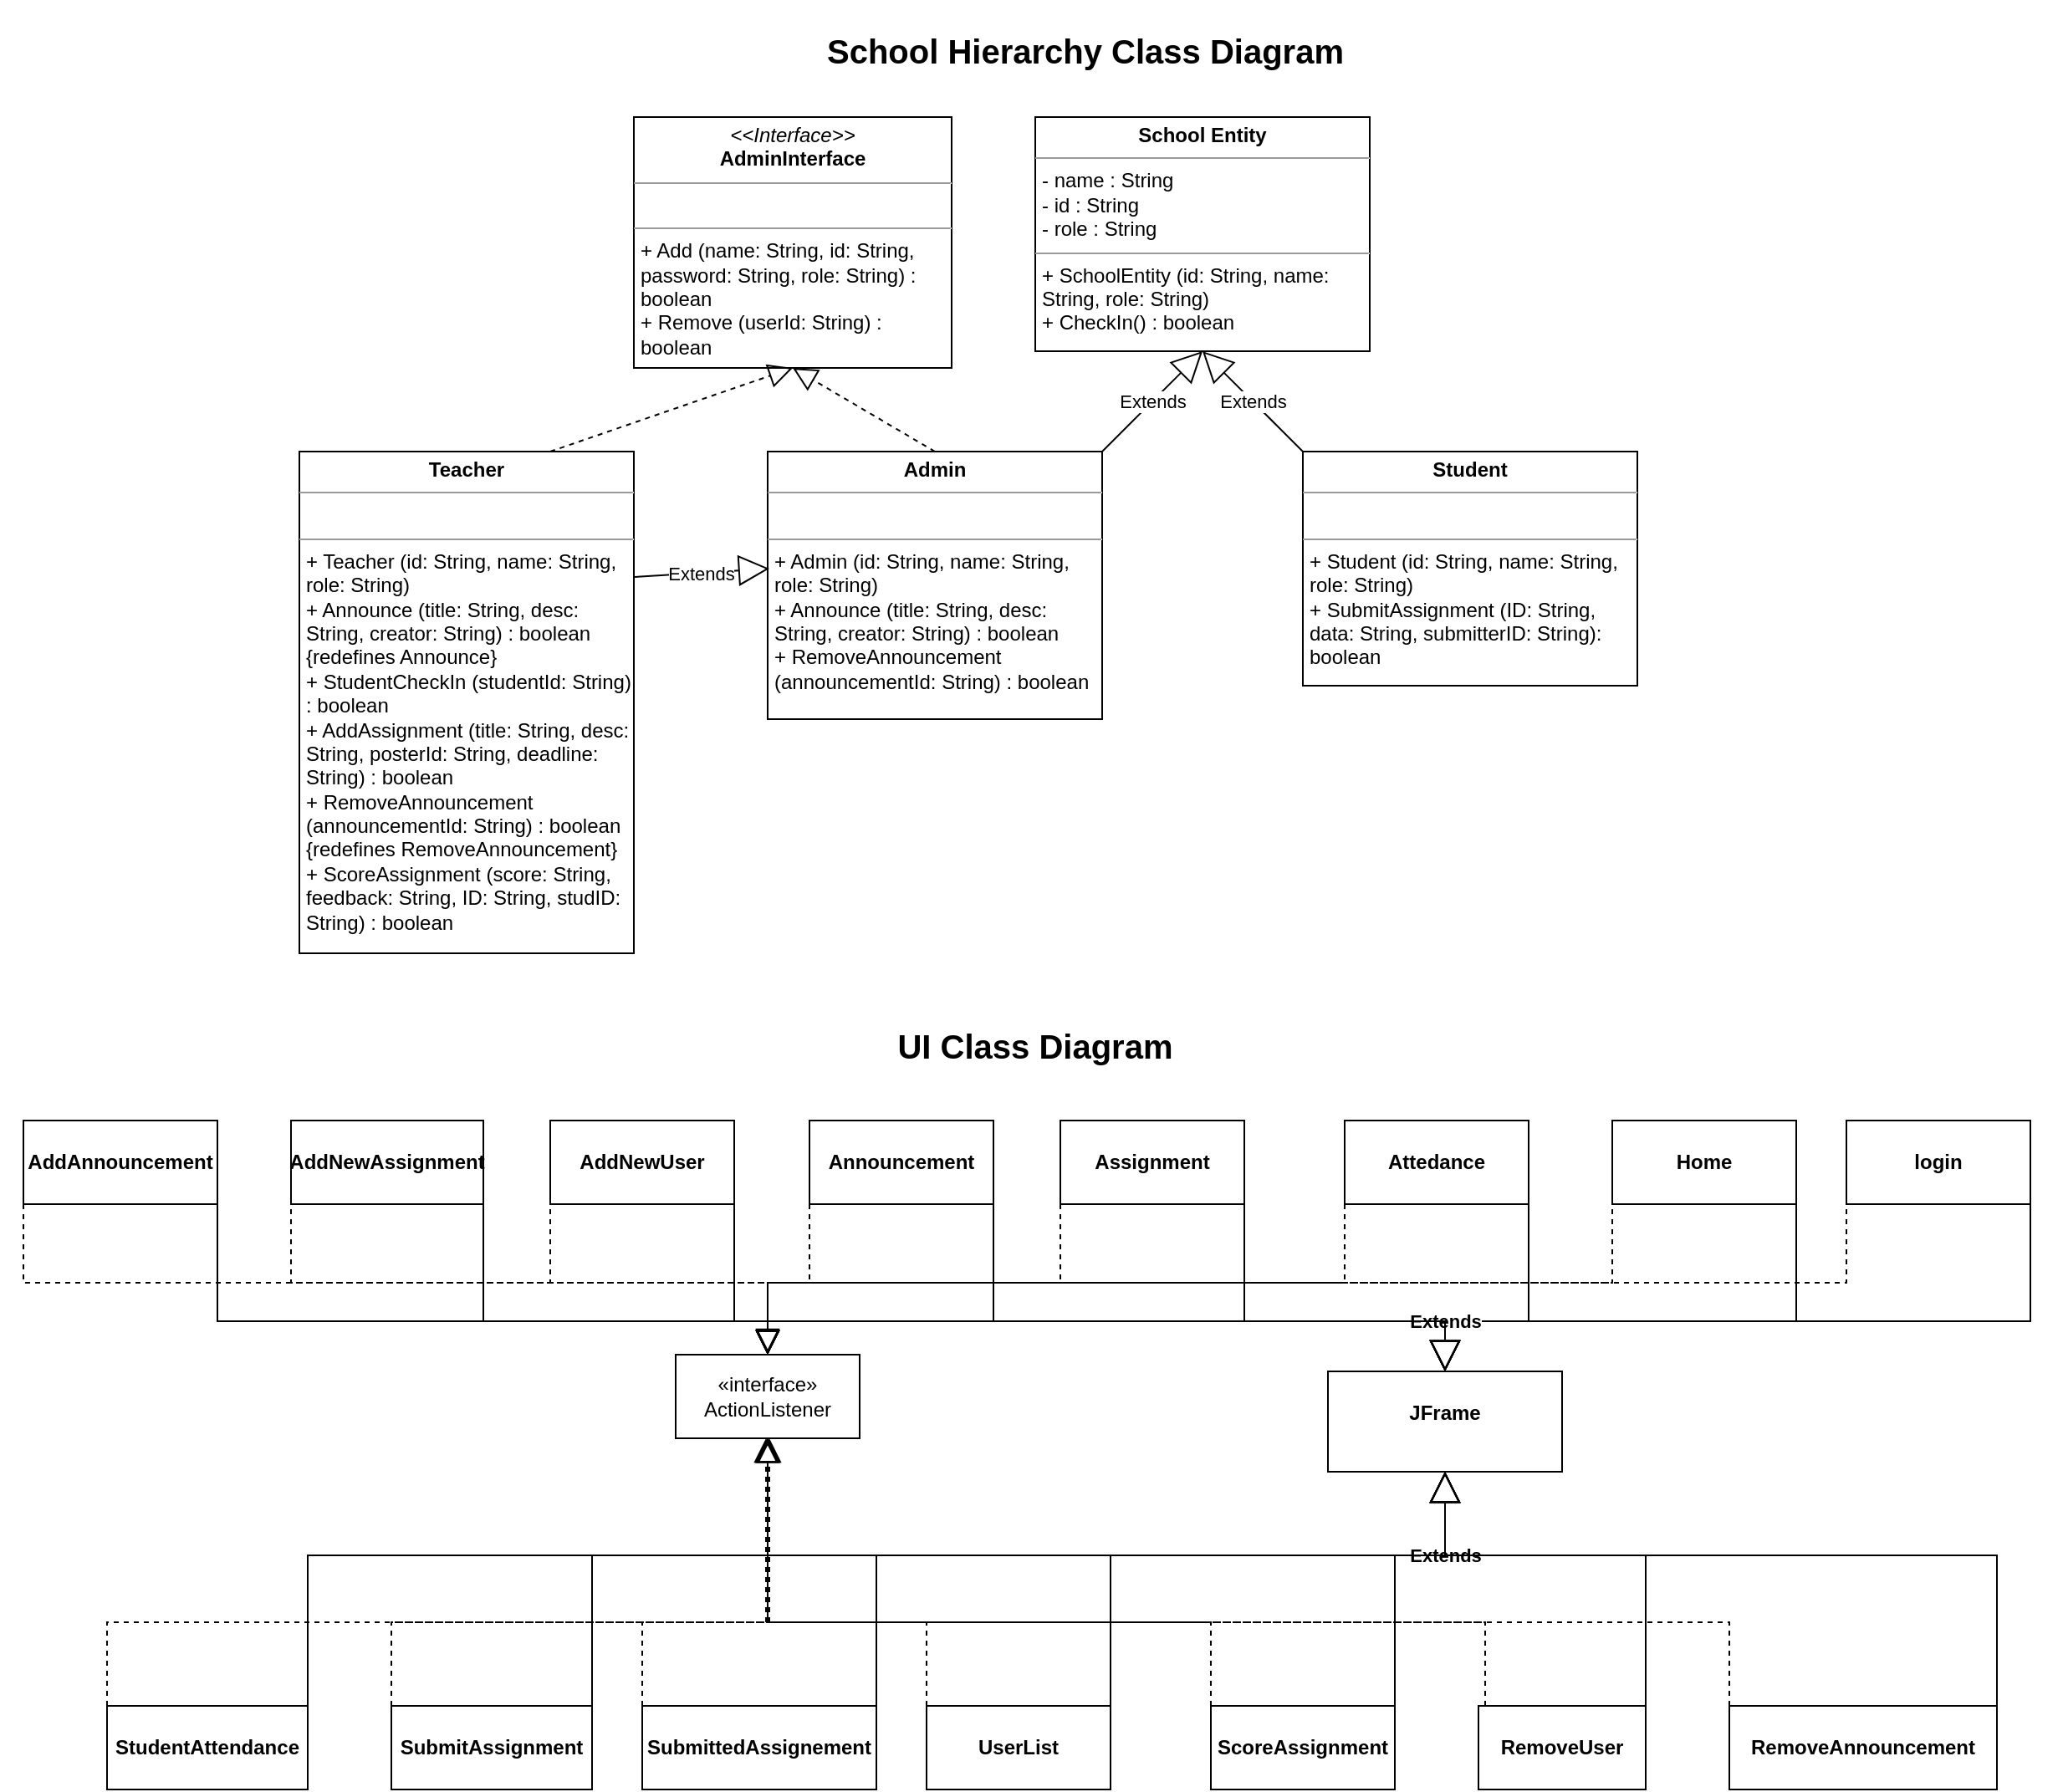 <mxfile version="21.2.9" type="device">
  <diagram name="Page-1" id="VX3tXjpaGK2K5c025x0M">
    <mxGraphModel dx="2562" dy="1178" grid="1" gridSize="10" guides="1" tooltips="1" connect="1" arrows="1" fold="1" page="1" pageScale="1" pageWidth="827" pageHeight="1169" math="0" shadow="0">
      <root>
        <mxCell id="0" />
        <mxCell id="1" parent="0" />
        <mxCell id="Etq4UHucQwQJqIpz8_BF-20" value="&lt;p style=&quot;margin:0px;margin-top:4px;text-align:center;&quot;&gt;&lt;b&gt;School Entity&lt;/b&gt;&lt;/p&gt;&lt;hr size=&quot;1&quot;&gt;&lt;p style=&quot;margin:0px;margin-left:4px;&quot;&gt;- name : String&lt;/p&gt;&lt;p style=&quot;margin:0px;margin-left:4px;&quot;&gt;- id : String&lt;/p&gt;&lt;p style=&quot;margin:0px;margin-left:4px;&quot;&gt;- role : String&lt;/p&gt;&lt;hr size=&quot;1&quot;&gt;&lt;p style=&quot;margin:0px;margin-left:4px;&quot;&gt;+ SchoolEntity (id: String, name: String, role: String)&amp;nbsp;&lt;/p&gt;&lt;p style=&quot;margin:0px;margin-left:4px;&quot;&gt;+ CheckIn() : boolean&lt;/p&gt;" style="verticalAlign=top;align=left;overflow=fill;fontSize=12;fontFamily=Helvetica;html=1;whiteSpace=wrap;" parent="1" vertex="1">
          <mxGeometry x="185" y="100" width="200" height="140" as="geometry" />
        </mxCell>
        <mxCell id="Etq4UHucQwQJqIpz8_BF-21" value="&lt;p style=&quot;margin:0px;margin-top:4px;text-align:center;&quot;&gt;&lt;b&gt;Student&lt;/b&gt;&lt;/p&gt;&lt;hr size=&quot;1&quot;&gt;&lt;p style=&quot;margin:0px;margin-left:4px;&quot;&gt;&lt;br&gt;&lt;/p&gt;&lt;hr size=&quot;1&quot;&gt;&lt;p style=&quot;margin:0px;margin-left:4px;&quot;&gt;+ Student (id: String, name: String, role: String)&lt;/p&gt;&lt;p style=&quot;margin:0px;margin-left:4px;&quot;&gt;+ SubmitAssignment (ID: String, data: String, submitterID: String): boolean&lt;/p&gt;&lt;p style=&quot;margin:0px;margin-left:4px;&quot;&gt;&lt;br&gt;&lt;/p&gt;" style="verticalAlign=top;align=left;overflow=fill;fontSize=12;fontFamily=Helvetica;html=1;whiteSpace=wrap;" parent="1" vertex="1">
          <mxGeometry x="345" y="300" width="200" height="140" as="geometry" />
        </mxCell>
        <mxCell id="Etq4UHucQwQJqIpz8_BF-23" value="&lt;p style=&quot;margin:0px;margin-top:4px;text-align:center;&quot;&gt;&lt;b&gt;Teacher&lt;/b&gt;&lt;/p&gt;&lt;hr size=&quot;1&quot;&gt;&lt;p style=&quot;margin:0px;margin-left:4px;&quot;&gt;&lt;br&gt;&lt;/p&gt;&lt;hr size=&quot;1&quot;&gt;&lt;p style=&quot;margin:0px;margin-left:4px;&quot;&gt;+ Teacher (id: String, name: String, role: String)&lt;/p&gt;&lt;p style=&quot;margin:0px;margin-left:4px;&quot;&gt;+ Announce (title: String, desc: String, creator: String) : boolean {redefines Announce}&lt;/p&gt;&lt;p style=&quot;margin:0px;margin-left:4px;&quot;&gt;+ StudentCheckIn (studentId: String) : boolean&lt;/p&gt;&lt;p style=&quot;margin:0px;margin-left:4px;&quot;&gt;+ AddAssignment (title: String, desc: String, posterId: String, deadline: String) : boolean&lt;/p&gt;&lt;p style=&quot;margin:0px;margin-left:4px;&quot;&gt;+ RemoveAnnouncement (announcementId: String) : boolean&lt;/p&gt;&lt;p style=&quot;margin:0px;margin-left:4px;&quot;&gt;{redefines RemoveAnnouncement}&lt;/p&gt;&lt;p style=&quot;margin:0px;margin-left:4px;&quot;&gt;+ ScoreAssignment (score: String, feedback: String, ID: String, studID: String) : boolean&lt;/p&gt;&lt;p style=&quot;margin:0px;margin-left:4px;&quot;&gt;&lt;br&gt;&lt;/p&gt;" style="verticalAlign=top;align=left;overflow=fill;fontSize=12;fontFamily=Helvetica;html=1;whiteSpace=wrap;" parent="1" vertex="1">
          <mxGeometry x="-255" y="300" width="200" height="300" as="geometry" />
        </mxCell>
        <mxCell id="Etq4UHucQwQJqIpz8_BF-39" value="&lt;p style=&quot;margin:0px;margin-top:4px;text-align:center;&quot;&gt;&lt;b&gt;Admin&lt;/b&gt;&lt;/p&gt;&lt;hr size=&quot;1&quot;&gt;&lt;p style=&quot;margin:0px;margin-left:4px;&quot;&gt;&lt;br&gt;&lt;/p&gt;&lt;hr size=&quot;1&quot;&gt;&lt;p style=&quot;margin:0px;margin-left:4px;&quot;&gt;+ Admin (id: String, name: String, role: String)&lt;/p&gt;&lt;p style=&quot;margin:0px;margin-left:4px;&quot;&gt;+ Announce (title: String, desc: String, creator: String) : boolean&lt;/p&gt;&lt;p style=&quot;margin:0px;margin-left:4px;&quot;&gt;+ RemoveAnnouncement (announcementId: String) : boolean&lt;/p&gt;" style="verticalAlign=top;align=left;overflow=fill;fontSize=12;fontFamily=Helvetica;html=1;whiteSpace=wrap;" parent="1" vertex="1">
          <mxGeometry x="25" y="300" width="200" height="160" as="geometry" />
        </mxCell>
        <mxCell id="tbCGJLyKlgOgYzXRze9G-5" value="Extends" style="endArrow=block;endSize=16;endFill=0;html=1;rounded=0;exitX=1;exitY=0.25;exitDx=0;exitDy=0;" edge="1" parent="1" source="Etq4UHucQwQJqIpz8_BF-23">
          <mxGeometry width="160" relative="1" as="geometry">
            <mxPoint x="-50" y="370" as="sourcePoint" />
            <mxPoint x="26" y="370" as="targetPoint" />
          </mxGeometry>
        </mxCell>
        <mxCell id="tbCGJLyKlgOgYzXRze9G-9" value="Extends" style="endArrow=block;endSize=16;endFill=0;html=1;rounded=0;exitX=1;exitY=0;exitDx=0;exitDy=0;entryX=0.5;entryY=1;entryDx=0;entryDy=0;" edge="1" parent="1" source="Etq4UHucQwQJqIpz8_BF-39" target="Etq4UHucQwQJqIpz8_BF-20">
          <mxGeometry width="160" relative="1" as="geometry">
            <mxPoint x="195" y="470" as="sourcePoint" />
            <mxPoint x="355" y="470" as="targetPoint" />
          </mxGeometry>
        </mxCell>
        <mxCell id="tbCGJLyKlgOgYzXRze9G-10" value="Extends" style="endArrow=block;endSize=16;endFill=0;html=1;rounded=0;entryX=0.5;entryY=1;entryDx=0;entryDy=0;exitX=0;exitY=0;exitDx=0;exitDy=0;" edge="1" parent="1" source="Etq4UHucQwQJqIpz8_BF-21" target="Etq4UHucQwQJqIpz8_BF-20">
          <mxGeometry width="160" relative="1" as="geometry">
            <mxPoint x="395" y="290" as="sourcePoint" />
            <mxPoint x="355" y="240" as="targetPoint" />
          </mxGeometry>
        </mxCell>
        <mxCell id="tbCGJLyKlgOgYzXRze9G-14" value="«interface»&lt;br&gt;ActionListener" style="html=1;whiteSpace=wrap;" vertex="1" parent="1">
          <mxGeometry x="-30" y="840" width="110" height="50" as="geometry" />
        </mxCell>
        <mxCell id="tbCGJLyKlgOgYzXRze9G-15" value="&lt;p style=&quot;margin:0px;margin-top:4px;text-align:center;&quot;&gt;&lt;i&gt;&amp;lt;&amp;lt;Interface&amp;gt;&amp;gt;&lt;/i&gt;&lt;br&gt;&lt;b&gt;AdminInterface&lt;/b&gt;&lt;/p&gt;&lt;hr size=&quot;1&quot;&gt;&lt;p style=&quot;margin:0px;margin-left:4px;&quot;&gt;&lt;br&gt;&lt;/p&gt;&lt;hr size=&quot;1&quot;&gt;&lt;p style=&quot;margin:0px;margin-left:4px;&quot;&gt;+ Add (name: String, id: String, password: String, role: String) : boolean&lt;/p&gt;&lt;p style=&quot;margin:0px;margin-left:4px;&quot;&gt;+ Remove (userId: String) : boolean&lt;/p&gt;" style="verticalAlign=top;align=left;overflow=fill;fontSize=12;fontFamily=Helvetica;html=1;whiteSpace=wrap;" vertex="1" parent="1">
          <mxGeometry x="-55" y="100" width="190" height="150" as="geometry" />
        </mxCell>
        <mxCell id="tbCGJLyKlgOgYzXRze9G-16" value="" style="endArrow=block;dashed=1;endFill=0;endSize=12;html=1;rounded=0;exitX=0.75;exitY=0;exitDx=0;exitDy=0;entryX=0.5;entryY=1;entryDx=0;entryDy=0;" edge="1" parent="1" source="Etq4UHucQwQJqIpz8_BF-23" target="tbCGJLyKlgOgYzXRze9G-15">
          <mxGeometry width="160" relative="1" as="geometry">
            <mxPoint x="25" y="420" as="sourcePoint" />
            <mxPoint x="-55" y="270" as="targetPoint" />
          </mxGeometry>
        </mxCell>
        <mxCell id="tbCGJLyKlgOgYzXRze9G-17" value="" style="endArrow=block;dashed=1;endFill=0;endSize=12;html=1;rounded=0;exitX=0.5;exitY=0;exitDx=0;exitDy=0;entryX=0.5;entryY=1;entryDx=0;entryDy=0;" edge="1" parent="1" source="Etq4UHucQwQJqIpz8_BF-39" target="tbCGJLyKlgOgYzXRze9G-15">
          <mxGeometry width="160" relative="1" as="geometry">
            <mxPoint x="25" y="420" as="sourcePoint" />
            <mxPoint x="185" y="420" as="targetPoint" />
          </mxGeometry>
        </mxCell>
        <mxCell id="tbCGJLyKlgOgYzXRze9G-24" value="&lt;b&gt;AddAnnouncement&lt;/b&gt;" style="html=1;whiteSpace=wrap;" vertex="1" parent="1">
          <mxGeometry x="-420" y="700" width="116" height="50" as="geometry" />
        </mxCell>
        <mxCell id="tbCGJLyKlgOgYzXRze9G-25" value="&lt;b&gt;AddNewAssignment&lt;/b&gt;" style="html=1;whiteSpace=wrap;" vertex="1" parent="1">
          <mxGeometry x="-260" y="700" width="115" height="50" as="geometry" />
        </mxCell>
        <mxCell id="tbCGJLyKlgOgYzXRze9G-30" value="&lt;b&gt;AddNewUser&lt;/b&gt;" style="html=1;whiteSpace=wrap;" vertex="1" parent="1">
          <mxGeometry x="-105" y="700" width="110" height="50" as="geometry" />
        </mxCell>
        <mxCell id="tbCGJLyKlgOgYzXRze9G-33" value="&lt;b&gt;Announcement&lt;/b&gt;" style="html=1;whiteSpace=wrap;" vertex="1" parent="1">
          <mxGeometry x="50" y="700" width="110" height="50" as="geometry" />
        </mxCell>
        <mxCell id="tbCGJLyKlgOgYzXRze9G-42" value="&lt;b&gt;Home&lt;/b&gt;" style="html=1;whiteSpace=wrap;" vertex="1" parent="1">
          <mxGeometry x="530" y="700" width="110" height="50" as="geometry" />
        </mxCell>
        <mxCell id="tbCGJLyKlgOgYzXRze9G-43" value="&lt;b&gt;login&lt;/b&gt;" style="html=1;whiteSpace=wrap;" vertex="1" parent="1">
          <mxGeometry x="670" y="700" width="110" height="50" as="geometry" />
        </mxCell>
        <mxCell id="tbCGJLyKlgOgYzXRze9G-44" value="&lt;b&gt;RemoveAnnouncement&lt;/b&gt;" style="html=1;whiteSpace=wrap;" vertex="1" parent="1">
          <mxGeometry x="600" y="1050" width="160" height="50" as="geometry" />
        </mxCell>
        <mxCell id="tbCGJLyKlgOgYzXRze9G-45" value="&lt;b&gt;RemoveUser&lt;/b&gt;" style="html=1;whiteSpace=wrap;" vertex="1" parent="1">
          <mxGeometry x="450" y="1050" width="100" height="50" as="geometry" />
        </mxCell>
        <mxCell id="tbCGJLyKlgOgYzXRze9G-47" value="&lt;b&gt;StudentAttendance&lt;/b&gt;" style="html=1;whiteSpace=wrap;" vertex="1" parent="1">
          <mxGeometry x="-370" y="1050" width="120" height="50" as="geometry" />
        </mxCell>
        <mxCell id="tbCGJLyKlgOgYzXRze9G-48" value="&lt;b&gt;SubmitAssignment&lt;/b&gt;" style="html=1;whiteSpace=wrap;" vertex="1" parent="1">
          <mxGeometry x="-200" y="1050" width="120" height="50" as="geometry" />
        </mxCell>
        <mxCell id="tbCGJLyKlgOgYzXRze9G-49" value="&lt;b&gt;SubmittedAssignement&lt;/b&gt;" style="html=1;whiteSpace=wrap;" vertex="1" parent="1">
          <mxGeometry x="-50" y="1050" width="140" height="50" as="geometry" />
        </mxCell>
        <mxCell id="tbCGJLyKlgOgYzXRze9G-50" value="&lt;b&gt;UserList&lt;/b&gt;" style="html=1;whiteSpace=wrap;" vertex="1" parent="1">
          <mxGeometry x="120" y="1050" width="110" height="50" as="geometry" />
        </mxCell>
        <mxCell id="tbCGJLyKlgOgYzXRze9G-69" value="&lt;b&gt;&lt;font style=&quot;font-size: 20px;&quot;&gt;UI Class Diagram&lt;/font&gt;&lt;/b&gt;" style="text;html=1;strokeColor=none;fillColor=none;align=center;verticalAlign=middle;whiteSpace=wrap;rounded=0;" vertex="1" parent="1">
          <mxGeometry x="60" y="640" width="250" height="30" as="geometry" />
        </mxCell>
        <mxCell id="tbCGJLyKlgOgYzXRze9G-71" value="&lt;b&gt;&lt;font style=&quot;font-size: 20px;&quot;&gt;School Hierarchy Class Diagram&lt;/font&gt;&lt;/b&gt;" style="text;html=1;strokeColor=none;fillColor=none;align=center;verticalAlign=middle;whiteSpace=wrap;rounded=0;" vertex="1" parent="1">
          <mxGeometry x="35" y="30" width="360" height="60" as="geometry" />
        </mxCell>
        <mxCell id="tbCGJLyKlgOgYzXRze9G-23" value="&lt;p style=&quot;margin:0px;margin-top:4px;text-align:center;&quot;&gt;&lt;br&gt;&lt;b&gt;JFrame&lt;/b&gt;&lt;/p&gt;" style="verticalAlign=top;align=left;overflow=fill;fontSize=12;fontFamily=Helvetica;html=1;whiteSpace=wrap;" vertex="1" parent="1">
          <mxGeometry x="360" y="850" width="140" height="60" as="geometry" />
        </mxCell>
        <mxCell id="tbCGJLyKlgOgYzXRze9G-46" value="&lt;b&gt;ScoreAssignment&lt;/b&gt;" style="html=1;whiteSpace=wrap;" vertex="1" parent="1">
          <mxGeometry x="290" y="1050" width="110" height="50" as="geometry" />
        </mxCell>
        <mxCell id="tbCGJLyKlgOgYzXRze9G-34" value="&lt;b&gt;Assignment&lt;/b&gt;" style="html=1;whiteSpace=wrap;" vertex="1" parent="1">
          <mxGeometry x="200" y="700" width="110" height="50" as="geometry" />
        </mxCell>
        <mxCell id="tbCGJLyKlgOgYzXRze9G-39" value="&lt;b&gt;Attedance&lt;/b&gt;" style="html=1;whiteSpace=wrap;" vertex="1" parent="1">
          <mxGeometry x="370" y="700" width="110" height="50" as="geometry" />
        </mxCell>
        <mxCell id="tbCGJLyKlgOgYzXRze9G-79" value="" style="endArrow=block;dashed=1;endFill=0;endSize=12;html=1;rounded=0;exitX=0;exitY=1;exitDx=0;exitDy=0;edgeStyle=elbowEdgeStyle;elbow=vertical;entryX=0.5;entryY=0;entryDx=0;entryDy=0;" edge="1" parent="1" source="tbCGJLyKlgOgYzXRze9G-24" target="tbCGJLyKlgOgYzXRze9G-14">
          <mxGeometry width="160" relative="1" as="geometry">
            <mxPoint x="220" y="680" as="sourcePoint" />
            <mxPoint x="-190" y="840" as="targetPoint" />
            <Array as="points">
              <mxPoint x="-40" y="797" />
            </Array>
          </mxGeometry>
        </mxCell>
        <mxCell id="tbCGJLyKlgOgYzXRze9G-80" value="" style="endArrow=block;dashed=1;endFill=0;endSize=12;html=1;rounded=0;exitX=0;exitY=1;exitDx=0;exitDy=0;edgeStyle=elbowEdgeStyle;elbow=vertical;" edge="1" parent="1">
          <mxGeometry width="160" relative="1" as="geometry">
            <mxPoint x="-260" y="747" as="sourcePoint" />
            <mxPoint x="25" y="840" as="targetPoint" />
            <Array as="points">
              <mxPoint x="-120" y="797" />
            </Array>
          </mxGeometry>
        </mxCell>
        <mxCell id="tbCGJLyKlgOgYzXRze9G-81" value="" style="endArrow=block;dashed=1;endFill=0;endSize=12;html=1;rounded=0;exitX=0;exitY=1;exitDx=0;exitDy=0;edgeStyle=elbowEdgeStyle;elbow=vertical;entryX=0.5;entryY=0;entryDx=0;entryDy=0;" edge="1" parent="1">
          <mxGeometry width="160" relative="1" as="geometry">
            <mxPoint x="-105" y="747" as="sourcePoint" />
            <mxPoint x="25" y="839" as="targetPoint" />
            <Array as="points">
              <mxPoint x="-30" y="797" />
            </Array>
          </mxGeometry>
        </mxCell>
        <mxCell id="tbCGJLyKlgOgYzXRze9G-82" value="" style="endArrow=block;dashed=1;endFill=0;endSize=12;html=1;rounded=0;elbow=vertical;edgeStyle=elbowEdgeStyle;exitX=0;exitY=1;exitDx=0;exitDy=0;" edge="1" parent="1" source="tbCGJLyKlgOgYzXRze9G-33">
          <mxGeometry width="160" relative="1" as="geometry">
            <mxPoint x="160" y="747" as="sourcePoint" />
            <mxPoint x="25" y="840" as="targetPoint" />
            <Array as="points">
              <mxPoint x="100" y="797" />
            </Array>
          </mxGeometry>
        </mxCell>
        <mxCell id="tbCGJLyKlgOgYzXRze9G-83" style="edgeStyle=elbowEdgeStyle;rounded=0;orthogonalLoop=1;jettySize=auto;elbow=vertical;html=1;entryX=0.5;entryY=0;entryDx=0;entryDy=0;" edge="1" parent="1" source="tbCGJLyKlgOgYzXRze9G-14" target="tbCGJLyKlgOgYzXRze9G-14">
          <mxGeometry relative="1" as="geometry" />
        </mxCell>
        <mxCell id="tbCGJLyKlgOgYzXRze9G-84" value="" style="endArrow=block;dashed=1;endFill=0;endSize=12;html=1;rounded=0;elbow=vertical;edgeStyle=elbowEdgeStyle;exitX=0;exitY=1;exitDx=0;exitDy=0;entryX=0.5;entryY=0;entryDx=0;entryDy=0;" edge="1" parent="1" source="tbCGJLyKlgOgYzXRze9G-34" target="tbCGJLyKlgOgYzXRze9G-14">
          <mxGeometry width="160" relative="1" as="geometry">
            <mxPoint x="310" y="747" as="sourcePoint" />
            <mxPoint x="30" y="837" as="targetPoint" />
            <Array as="points">
              <mxPoint x="170" y="797" />
            </Array>
          </mxGeometry>
        </mxCell>
        <mxCell id="tbCGJLyKlgOgYzXRze9G-85" value="" style="endArrow=block;dashed=1;endFill=0;endSize=12;html=1;rounded=0;elbow=vertical;edgeStyle=elbowEdgeStyle;exitX=0;exitY=1;exitDx=0;exitDy=0;" edge="1" parent="1" source="tbCGJLyKlgOgYzXRze9G-39">
          <mxGeometry width="160" relative="1" as="geometry">
            <mxPoint x="480.0" y="747" as="sourcePoint" />
            <mxPoint x="25" y="840" as="targetPoint" />
            <Array as="points">
              <mxPoint x="320" y="797" />
            </Array>
          </mxGeometry>
        </mxCell>
        <mxCell id="tbCGJLyKlgOgYzXRze9G-86" value="" style="endArrow=block;dashed=1;endFill=0;endSize=12;html=1;rounded=0;elbow=vertical;edgeStyle=elbowEdgeStyle;exitX=0;exitY=1;exitDx=0;exitDy=0;entryX=0.5;entryY=0;entryDx=0;entryDy=0;" edge="1" parent="1" target="tbCGJLyKlgOgYzXRze9G-14">
          <mxGeometry width="160" relative="1" as="geometry">
            <mxPoint x="530" y="747" as="sourcePoint" />
            <mxPoint x="30" y="837" as="targetPoint" />
            <Array as="points">
              <mxPoint x="280" y="797" />
            </Array>
          </mxGeometry>
        </mxCell>
        <mxCell id="tbCGJLyKlgOgYzXRze9G-88" value="" style="endArrow=block;dashed=1;endFill=0;endSize=12;html=1;rounded=0;elbow=vertical;edgeStyle=elbowEdgeStyle;exitX=0;exitY=1;exitDx=0;exitDy=0;" edge="1" parent="1">
          <mxGeometry width="160" relative="1" as="geometry">
            <mxPoint x="670" y="747" as="sourcePoint" />
            <mxPoint x="25" y="840" as="targetPoint" />
            <Array as="points">
              <mxPoint x="420" y="797" />
            </Array>
          </mxGeometry>
        </mxCell>
        <mxCell id="tbCGJLyKlgOgYzXRze9G-89" value="" style="endArrow=block;dashed=1;endFill=0;endSize=12;html=1;rounded=0;exitX=0;exitY=0;exitDx=0;exitDy=0;edgeStyle=elbowEdgeStyle;elbow=vertical;entryX=0.5;entryY=1;entryDx=0;entryDy=0;" edge="1" parent="1" source="tbCGJLyKlgOgYzXRze9G-47" target="tbCGJLyKlgOgYzXRze9G-14">
          <mxGeometry width="160" relative="1" as="geometry">
            <mxPoint x="-410" y="760" as="sourcePoint" />
            <mxPoint x="30" y="900" as="targetPoint" />
            <Array as="points">
              <mxPoint x="-180" y="1000" />
            </Array>
          </mxGeometry>
        </mxCell>
        <mxCell id="tbCGJLyKlgOgYzXRze9G-90" value="" style="endArrow=block;dashed=1;endFill=0;endSize=12;html=1;rounded=0;exitX=0;exitY=0;exitDx=0;exitDy=0;edgeStyle=elbowEdgeStyle;elbow=vertical;entryX=0.5;entryY=1;entryDx=0;entryDy=0;" edge="1" parent="1" source="tbCGJLyKlgOgYzXRze9G-48" target="tbCGJLyKlgOgYzXRze9G-14">
          <mxGeometry width="160" relative="1" as="geometry">
            <mxPoint x="-360" y="1060" as="sourcePoint" />
            <mxPoint x="35" y="900" as="targetPoint" />
            <Array as="points">
              <mxPoint x="-80" y="1000" />
            </Array>
          </mxGeometry>
        </mxCell>
        <mxCell id="tbCGJLyKlgOgYzXRze9G-91" value="" style="endArrow=block;dashed=1;endFill=0;endSize=12;html=1;rounded=0;edgeStyle=elbowEdgeStyle;elbow=vertical;entryX=0.5;entryY=1;entryDx=0;entryDy=0;exitX=0;exitY=0;exitDx=0;exitDy=0;" edge="1" parent="1" source="tbCGJLyKlgOgYzXRze9G-49" target="tbCGJLyKlgOgYzXRze9G-14">
          <mxGeometry width="160" relative="1" as="geometry">
            <mxPoint x="-190" y="1070" as="sourcePoint" />
            <mxPoint x="35" y="900" as="targetPoint" />
            <Array as="points">
              <mxPoint y="1000" />
            </Array>
          </mxGeometry>
        </mxCell>
        <mxCell id="tbCGJLyKlgOgYzXRze9G-92" value="" style="endArrow=block;dashed=1;endFill=0;endSize=12;html=1;rounded=0;edgeStyle=elbowEdgeStyle;elbow=vertical;entryX=0.5;entryY=1;entryDx=0;entryDy=0;exitX=0;exitY=0;exitDx=0;exitDy=0;" edge="1" parent="1" source="tbCGJLyKlgOgYzXRze9G-50" target="tbCGJLyKlgOgYzXRze9G-14">
          <mxGeometry width="160" relative="1" as="geometry">
            <mxPoint x="-40" y="1060" as="sourcePoint" />
            <mxPoint x="35" y="900" as="targetPoint" />
            <Array as="points">
              <mxPoint x="80" y="1000" />
            </Array>
          </mxGeometry>
        </mxCell>
        <mxCell id="tbCGJLyKlgOgYzXRze9G-93" value="" style="endArrow=block;dashed=1;endFill=0;endSize=12;html=1;rounded=0;edgeStyle=elbowEdgeStyle;elbow=vertical;entryX=0.5;entryY=1;entryDx=0;entryDy=0;exitX=0;exitY=0;exitDx=0;exitDy=0;" edge="1" parent="1" source="tbCGJLyKlgOgYzXRze9G-46" target="tbCGJLyKlgOgYzXRze9G-14">
          <mxGeometry width="160" relative="1" as="geometry">
            <mxPoint x="130" y="1060" as="sourcePoint" />
            <mxPoint x="35" y="900" as="targetPoint" />
            <Array as="points">
              <mxPoint x="170" y="1000" />
            </Array>
          </mxGeometry>
        </mxCell>
        <mxCell id="tbCGJLyKlgOgYzXRze9G-95" value="" style="endArrow=block;dashed=1;endFill=0;endSize=12;html=1;rounded=0;edgeStyle=elbowEdgeStyle;elbow=vertical;exitX=0;exitY=0;exitDx=0;exitDy=0;" edge="1" parent="1">
          <mxGeometry width="160" relative="1" as="geometry">
            <mxPoint x="454" y="1050" as="sourcePoint" />
            <mxPoint x="24" y="890" as="targetPoint" />
            <Array as="points">
              <mxPoint x="254" y="1000" />
            </Array>
          </mxGeometry>
        </mxCell>
        <mxCell id="tbCGJLyKlgOgYzXRze9G-96" value="" style="endArrow=block;dashed=1;endFill=0;endSize=12;html=1;rounded=0;edgeStyle=elbowEdgeStyle;elbow=vertical;exitX=0;exitY=0;exitDx=0;exitDy=0;" edge="1" parent="1" source="tbCGJLyKlgOgYzXRze9G-44">
          <mxGeometry width="160" relative="1" as="geometry">
            <mxPoint x="596" y="1050" as="sourcePoint" />
            <mxPoint x="26" y="890" as="targetPoint" />
            <Array as="points">
              <mxPoint x="316" y="1000" />
            </Array>
          </mxGeometry>
        </mxCell>
        <mxCell id="tbCGJLyKlgOgYzXRze9G-97" value="" style="endArrow=block;endSize=16;endFill=0;html=1;rounded=0;edgeStyle=elbowEdgeStyle;elbow=vertical;entryX=0.5;entryY=0;entryDx=0;entryDy=0;exitX=1;exitY=1;exitDx=0;exitDy=0;" edge="1" parent="1" source="tbCGJLyKlgOgYzXRze9G-43" target="tbCGJLyKlgOgYzXRze9G-23">
          <mxGeometry width="160" relative="1" as="geometry">
            <mxPoint x="760" y="770" as="sourcePoint" />
            <mxPoint x="260" y="930" as="targetPoint" />
            <Array as="points">
              <mxPoint x="610" y="820" />
            </Array>
          </mxGeometry>
        </mxCell>
        <mxCell id="tbCGJLyKlgOgYzXRze9G-98" value="" style="endArrow=block;endSize=16;endFill=0;html=1;rounded=0;elbow=vertical;exitX=1;exitY=1;exitDx=0;exitDy=0;entryX=0.5;entryY=0;entryDx=0;entryDy=0;edgeStyle=elbowEdgeStyle;" edge="1" parent="1" source="tbCGJLyKlgOgYzXRze9G-42" target="tbCGJLyKlgOgYzXRze9G-23">
          <mxGeometry width="160" relative="1" as="geometry">
            <mxPoint x="620" y="770" as="sourcePoint" />
            <mxPoint x="300" y="790" as="targetPoint" />
            <Array as="points">
              <mxPoint x="540" y="820" />
            </Array>
          </mxGeometry>
        </mxCell>
        <mxCell id="tbCGJLyKlgOgYzXRze9G-99" value="&lt;b&gt;Extends&lt;/b&gt;" style="endArrow=block;endSize=16;endFill=0;html=1;rounded=0;elbow=vertical;exitX=1;exitY=1;exitDx=0;exitDy=0;edgeStyle=elbowEdgeStyle;" edge="1" parent="1" source="tbCGJLyKlgOgYzXRze9G-39">
          <mxGeometry x="0.6" width="160" relative="1" as="geometry">
            <mxPoint x="650" y="760" as="sourcePoint" />
            <mxPoint x="430" y="850" as="targetPoint" />
            <Array as="points">
              <mxPoint x="450" y="820" />
            </Array>
            <mxPoint as="offset" />
          </mxGeometry>
        </mxCell>
        <mxCell id="tbCGJLyKlgOgYzXRze9G-100" value="" style="endArrow=block;endSize=16;endFill=0;html=1;rounded=0;elbow=vertical;exitX=1;exitY=1;exitDx=0;exitDy=0;edgeStyle=elbowEdgeStyle;" edge="1" parent="1" source="tbCGJLyKlgOgYzXRze9G-34">
          <mxGeometry x="0.003" width="160" relative="1" as="geometry">
            <mxPoint x="490" y="760" as="sourcePoint" />
            <mxPoint x="430" y="850" as="targetPoint" />
            <Array as="points">
              <mxPoint x="370" y="820" />
            </Array>
            <mxPoint as="offset" />
          </mxGeometry>
        </mxCell>
        <mxCell id="tbCGJLyKlgOgYzXRze9G-101" value="" style="endArrow=block;endSize=16;endFill=0;html=1;rounded=0;elbow=vertical;exitX=1;exitY=1;exitDx=0;exitDy=0;edgeStyle=elbowEdgeStyle;" edge="1" parent="1" source="tbCGJLyKlgOgYzXRze9G-33">
          <mxGeometry width="160" relative="1" as="geometry">
            <mxPoint x="320" y="760" as="sourcePoint" />
            <mxPoint x="430" y="850" as="targetPoint" />
            <Array as="points">
              <mxPoint x="300" y="820" />
            </Array>
          </mxGeometry>
        </mxCell>
        <mxCell id="tbCGJLyKlgOgYzXRze9G-102" value="" style="endArrow=block;endSize=16;endFill=0;html=1;rounded=0;elbow=vertical;exitX=1;exitY=1;exitDx=0;exitDy=0;edgeStyle=elbowEdgeStyle;" edge="1" parent="1" source="tbCGJLyKlgOgYzXRze9G-30">
          <mxGeometry width="160" relative="1" as="geometry">
            <mxPoint x="330" y="770" as="sourcePoint" />
            <mxPoint x="430" y="850" as="targetPoint" />
            <Array as="points">
              <mxPoint x="230" y="820" />
            </Array>
          </mxGeometry>
        </mxCell>
        <mxCell id="tbCGJLyKlgOgYzXRze9G-103" value="" style="endArrow=block;endSize=16;endFill=0;html=1;rounded=0;elbow=vertical;exitX=1;exitY=1;exitDx=0;exitDy=0;edgeStyle=elbowEdgeStyle;entryX=0.5;entryY=0;entryDx=0;entryDy=0;" edge="1" parent="1" source="tbCGJLyKlgOgYzXRze9G-25" target="tbCGJLyKlgOgYzXRze9G-23">
          <mxGeometry width="160" relative="1" as="geometry">
            <mxPoint x="340" y="780" as="sourcePoint" />
            <mxPoint x="460" y="880" as="targetPoint" />
            <Array as="points">
              <mxPoint x="160" y="820" />
            </Array>
          </mxGeometry>
        </mxCell>
        <mxCell id="tbCGJLyKlgOgYzXRze9G-104" value="" style="endArrow=block;endSize=16;endFill=0;html=1;rounded=0;elbow=vertical;exitX=1;exitY=1;exitDx=0;exitDy=0;edgeStyle=elbowEdgeStyle;entryX=0.5;entryY=0;entryDx=0;entryDy=0;" edge="1" parent="1" source="tbCGJLyKlgOgYzXRze9G-24" target="tbCGJLyKlgOgYzXRze9G-23">
          <mxGeometry width="160" relative="1" as="geometry">
            <mxPoint x="350" y="790" as="sourcePoint" />
            <mxPoint x="470" y="890" as="targetPoint" />
            <Array as="points">
              <mxPoint x="60" y="820" />
            </Array>
          </mxGeometry>
        </mxCell>
        <mxCell id="tbCGJLyKlgOgYzXRze9G-105" value="&lt;b&gt;Extends&lt;/b&gt;" style="endArrow=block;endSize=16;endFill=0;html=1;rounded=0;edgeStyle=elbowEdgeStyle;elbow=vertical;entryX=0.5;entryY=1;entryDx=0;entryDy=0;exitX=1;exitY=0;exitDx=0;exitDy=0;" edge="1" parent="1" source="tbCGJLyKlgOgYzXRze9G-44" target="tbCGJLyKlgOgYzXRze9G-23">
          <mxGeometry x="0.787" width="160" relative="1" as="geometry">
            <mxPoint x="780" y="860" as="sourcePoint" />
            <mxPoint x="430" y="960" as="targetPoint" />
            <Array as="points">
              <mxPoint x="550" y="960" />
            </Array>
            <mxPoint as="offset" />
          </mxGeometry>
        </mxCell>
        <mxCell id="tbCGJLyKlgOgYzXRze9G-107" value="" style="endArrow=block;endSize=16;endFill=0;html=1;rounded=0;edgeStyle=elbowEdgeStyle;elbow=vertical;exitX=1;exitY=0;exitDx=0;exitDy=0;" edge="1" parent="1" source="tbCGJLyKlgOgYzXRze9G-45">
          <mxGeometry x="0.106" width="160" relative="1" as="geometry">
            <mxPoint x="770" y="1060" as="sourcePoint" />
            <mxPoint x="430" y="910" as="targetPoint" />
            <Array as="points">
              <mxPoint x="500" y="960" />
            </Array>
            <mxPoint as="offset" />
          </mxGeometry>
        </mxCell>
        <mxCell id="tbCGJLyKlgOgYzXRze9G-112" value="" style="endArrow=block;endSize=16;endFill=0;html=1;rounded=0;edgeStyle=elbowEdgeStyle;elbow=vertical;exitX=1;exitY=0;exitDx=0;exitDy=0;" edge="1" parent="1" source="tbCGJLyKlgOgYzXRze9G-46">
          <mxGeometry x="0.106" width="160" relative="1" as="geometry">
            <mxPoint x="560" y="1060" as="sourcePoint" />
            <mxPoint x="430" y="910" as="targetPoint" />
            <Array as="points">
              <mxPoint x="420" y="960" />
            </Array>
            <mxPoint as="offset" />
          </mxGeometry>
        </mxCell>
        <mxCell id="tbCGJLyKlgOgYzXRze9G-113" value="" style="endArrow=block;endSize=16;endFill=0;html=1;rounded=0;edgeStyle=elbowEdgeStyle;elbow=vertical;exitX=1;exitY=0;exitDx=0;exitDy=0;" edge="1" parent="1" source="tbCGJLyKlgOgYzXRze9G-50">
          <mxGeometry x="0.106" width="160" relative="1" as="geometry">
            <mxPoint x="410" y="1060" as="sourcePoint" />
            <mxPoint x="430" y="910" as="targetPoint" />
            <Array as="points">
              <mxPoint x="340" y="960" />
            </Array>
            <mxPoint as="offset" />
          </mxGeometry>
        </mxCell>
        <mxCell id="tbCGJLyKlgOgYzXRze9G-114" value="" style="endArrow=block;endSize=16;endFill=0;html=1;rounded=0;edgeStyle=elbowEdgeStyle;elbow=vertical;exitX=1;exitY=0;exitDx=0;exitDy=0;" edge="1" parent="1" source="tbCGJLyKlgOgYzXRze9G-49">
          <mxGeometry x="0.106" width="160" relative="1" as="geometry">
            <mxPoint x="240" y="1060" as="sourcePoint" />
            <mxPoint x="430" y="910" as="targetPoint" />
            <Array as="points">
              <mxPoint x="260" y="960" />
            </Array>
            <mxPoint as="offset" />
          </mxGeometry>
        </mxCell>
        <mxCell id="tbCGJLyKlgOgYzXRze9G-115" value="" style="endArrow=block;endSize=16;endFill=0;html=1;rounded=0;edgeStyle=elbowEdgeStyle;elbow=vertical;exitX=1;exitY=0;exitDx=0;exitDy=0;" edge="1" parent="1" source="tbCGJLyKlgOgYzXRze9G-48">
          <mxGeometry x="0.106" width="160" relative="1" as="geometry">
            <mxPoint x="100" y="1060" as="sourcePoint" />
            <mxPoint x="430" y="910" as="targetPoint" />
            <Array as="points">
              <mxPoint x="180" y="960" />
            </Array>
            <mxPoint as="offset" />
          </mxGeometry>
        </mxCell>
        <mxCell id="tbCGJLyKlgOgYzXRze9G-116" value="" style="endArrow=block;endSize=16;endFill=0;html=1;rounded=0;edgeStyle=elbowEdgeStyle;elbow=vertical;exitX=1;exitY=0;exitDx=0;exitDy=0;" edge="1" parent="1" source="tbCGJLyKlgOgYzXRze9G-47">
          <mxGeometry x="0.106" width="160" relative="1" as="geometry">
            <mxPoint x="-70" y="1060" as="sourcePoint" />
            <mxPoint x="430" y="910" as="targetPoint" />
            <Array as="points">
              <mxPoint x="100" y="960" />
            </Array>
            <mxPoint as="offset" />
          </mxGeometry>
        </mxCell>
      </root>
    </mxGraphModel>
  </diagram>
</mxfile>
